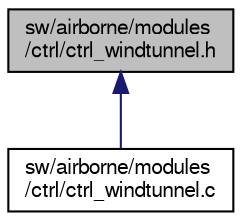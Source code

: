 digraph "sw/airborne/modules/ctrl/ctrl_windtunnel.h"
{
  edge [fontname="FreeSans",fontsize="10",labelfontname="FreeSans",labelfontsize="10"];
  node [fontname="FreeSans",fontsize="10",shape=record];
  Node1 [label="sw/airborne/modules\l/ctrl/ctrl_windtunnel.h",height=0.2,width=0.4,color="black", fillcolor="grey75", style="filled", fontcolor="black"];
  Node1 -> Node2 [dir="back",color="midnightblue",fontsize="10",style="solid",fontname="FreeSans"];
  Node2 [label="sw/airborne/modules\l/ctrl/ctrl_windtunnel.c",height=0.2,width=0.4,color="black", fillcolor="white", style="filled",URL="$ctrl__windtunnel_8c.html",tooltip="Windtunnel automatic step controller. "];
}
